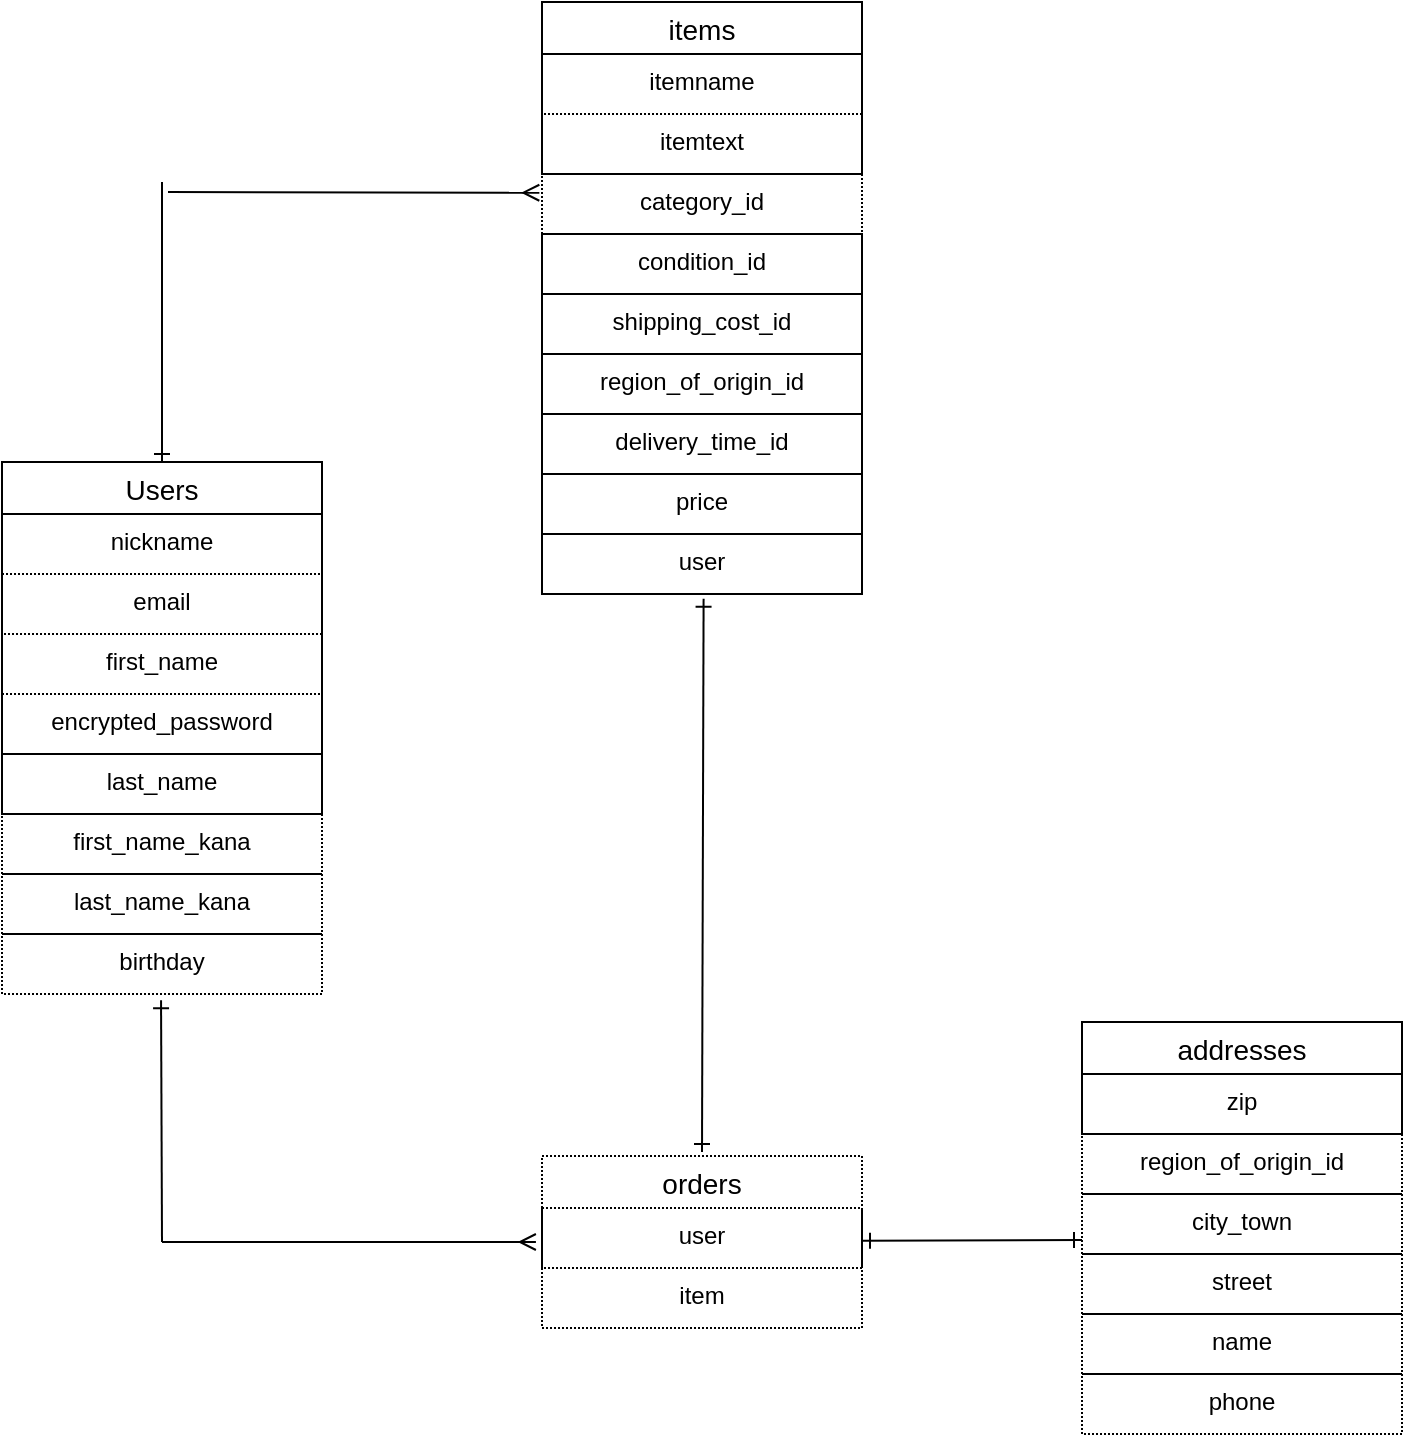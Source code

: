 <mxfile>
    <diagram id="gxQk09vPKFf7tg2IZLJJ" name="ページ1">
        <mxGraphModel dx="1133" dy="809" grid="1" gridSize="10" guides="1" tooltips="1" connect="1" arrows="1" fold="1" page="1" pageScale="1" pageWidth="827" pageHeight="1169" math="0" shadow="0">
            <root>
                <mxCell id="0"/>
                <mxCell id="1" parent="0"/>
                <mxCell id="6" value="items" style="swimlane;fontStyle=0;childLayout=stackLayout;horizontal=1;startSize=26;horizontalStack=0;resizeParent=1;resizeParentMax=0;resizeLast=0;collapsible=1;marginBottom=0;align=center;fontSize=14;" vertex="1" parent="1">
                    <mxGeometry x="370" y="140" width="160" height="86" as="geometry"/>
                </mxCell>
                <mxCell id="8" value="itemname" style="text;strokeColor=default;fillColor=none;spacingLeft=4;spacingRight=4;overflow=hidden;rotatable=0;points=[[0,0.5],[1,0.5]];portConstraint=eastwest;fontSize=12;align=center;perimeterSpacing=1;dashed=1;dashPattern=1 1;" vertex="1" parent="6">
                    <mxGeometry y="26" width="160" height="30" as="geometry"/>
                </mxCell>
                <mxCell id="9" value="itemtext" style="text;strokeColor=none;fillColor=none;spacingLeft=4;spacingRight=4;overflow=hidden;rotatable=0;points=[[0,0.5],[1,0.5]];portConstraint=eastwest;fontSize=12;align=center;" vertex="1" parent="6">
                    <mxGeometry y="56" width="160" height="30" as="geometry"/>
                </mxCell>
                <mxCell id="10" value="addresses" style="swimlane;fontStyle=0;childLayout=stackLayout;horizontal=1;startSize=26;horizontalStack=0;resizeParent=1;resizeParentMax=0;resizeLast=0;collapsible=1;marginBottom=0;align=center;fontSize=14;" vertex="1" parent="1">
                    <mxGeometry x="640" y="650" width="160" height="56" as="geometry"/>
                </mxCell>
                <mxCell id="39" value="zip" style="text;strokeColor=default;fillColor=none;spacingLeft=4;spacingRight=4;overflow=hidden;rotatable=0;points=[[0,0.5],[1,0.5]];portConstraint=eastwest;fontSize=12;align=center;dashed=1;dashPattern=1 1;" vertex="1" parent="10">
                    <mxGeometry y="26" width="160" height="30" as="geometry"/>
                </mxCell>
                <mxCell id="21" style="edgeStyle=none;html=1;exitX=0.497;exitY=1.104;exitDx=0;exitDy=0;endArrow=none;endFill=0;startArrow=ERone;startFill=0;exitPerimeter=0;" edge="1" parent="1" source="55">
                    <mxGeometry relative="1" as="geometry">
                        <mxPoint x="180" y="760" as="targetPoint"/>
                        <mxPoint x="179.38" y="646" as="sourcePoint"/>
                    </mxGeometry>
                </mxCell>
                <mxCell id="33" value="" style="endArrow=ERmany;html=1;rounded=0;startArrow=none;startFill=0;endFill=0;entryX=-0.027;entryY=-0.021;entryDx=0;entryDy=0;entryPerimeter=0;" edge="1" parent="1">
                    <mxGeometry relative="1" as="geometry">
                        <mxPoint x="183" y="235" as="sourcePoint"/>
                        <mxPoint x="368.68" y="235.37" as="targetPoint"/>
                        <Array as="points"/>
                    </mxGeometry>
                </mxCell>
                <mxCell id="34" value="" style="endArrow=ERone;html=1;rounded=0;startArrow=ERone;startFill=0;endFill=0;" edge="1" parent="1">
                    <mxGeometry relative="1" as="geometry">
                        <mxPoint x="530" y="759.38" as="sourcePoint"/>
                        <mxPoint x="640" y="759" as="targetPoint"/>
                    </mxGeometry>
                </mxCell>
                <mxCell id="44" value="Users" style="swimlane;fontStyle=0;childLayout=stackLayout;horizontal=1;startSize=26;horizontalStack=0;resizeParent=1;resizeParentMax=0;resizeLast=0;collapsible=1;marginBottom=0;align=center;fontSize=14;" vertex="1" parent="1">
                    <mxGeometry x="100" y="370" width="160" height="176" as="geometry"/>
                </mxCell>
                <mxCell id="45" value="nickname" style="text;strokeColor=none;fillColor=none;spacingLeft=4;spacingRight=4;overflow=hidden;rotatable=0;points=[[0,0.5],[1,0.5]];portConstraint=eastwest;fontSize=12;align=center;" vertex="1" parent="44">
                    <mxGeometry y="26" width="160" height="30" as="geometry"/>
                </mxCell>
                <mxCell id="47" value="email" style="text;strokeColor=default;fillColor=none;spacingLeft=4;spacingRight=4;overflow=hidden;rotatable=0;points=[[0,0.5],[1,0.5]];portConstraint=eastwest;fontSize=12;align=center;dashed=1;dashPattern=1 1;" vertex="1" parent="44">
                    <mxGeometry y="56" width="160" height="30" as="geometry"/>
                </mxCell>
                <mxCell id="50" value="first_name" style="text;strokeColor=none;fillColor=none;spacingLeft=4;spacingRight=4;overflow=hidden;rotatable=0;points=[[0,0.5],[1,0.5]];portConstraint=eastwest;fontSize=12;align=center;" vertex="1" parent="44">
                    <mxGeometry y="86" width="160" height="30" as="geometry"/>
                </mxCell>
                <mxCell id="48" value="encrypted_password" style="text;strokeColor=default;fillColor=none;spacingLeft=4;spacingRight=4;overflow=hidden;rotatable=0;points=[[0,0.5],[1,0.5]];portConstraint=eastwest;fontSize=12;align=center;dashed=1;dashPattern=1 1;" vertex="1" parent="44">
                    <mxGeometry y="116" width="160" height="30" as="geometry"/>
                </mxCell>
                <mxCell id="51" value="last_name" style="text;strokeColor=default;fillColor=none;spacingLeft=4;spacingRight=4;overflow=hidden;rotatable=0;points=[[0,0.5],[1,0.5]];portConstraint=eastwest;fontSize=12;align=center;dashed=1;dashPattern=1 1;" vertex="1" parent="44">
                    <mxGeometry y="146" width="160" height="30" as="geometry"/>
                </mxCell>
                <mxCell id="53" value="first_name_kana" style="text;strokeColor=default;fillColor=none;spacingLeft=4;spacingRight=4;overflow=hidden;rotatable=0;points=[[0,0.5],[1,0.5]];portConstraint=eastwest;fontSize=12;align=center;dashed=1;dashPattern=1 1;" vertex="1" parent="1">
                    <mxGeometry x="100" y="546" width="160" height="30" as="geometry"/>
                </mxCell>
                <mxCell id="54" value="last_name_kana" style="text;strokeColor=default;fillColor=none;spacingLeft=4;spacingRight=4;overflow=hidden;rotatable=0;points=[[0,0.5],[1,0.5]];portConstraint=eastwest;fontSize=12;align=center;dashed=1;dashPattern=1 1;" vertex="1" parent="1">
                    <mxGeometry x="100" y="576" width="160" height="30" as="geometry"/>
                </mxCell>
                <mxCell id="55" value="birthday" style="text;strokeColor=default;fillColor=none;spacingLeft=4;spacingRight=4;overflow=hidden;rotatable=0;points=[[0,0.5],[1,0.5]];portConstraint=eastwest;fontSize=12;align=center;dashed=1;dashPattern=1 1;" vertex="1" parent="1">
                    <mxGeometry x="100" y="606" width="160" height="30" as="geometry"/>
                </mxCell>
                <mxCell id="56" value="category_id" style="text;strokeColor=default;fillColor=none;spacingLeft=4;spacingRight=4;overflow=hidden;rotatable=0;points=[[0,0.5],[1,0.5]];portConstraint=eastwest;fontSize=12;align=center;dashed=1;dashPattern=1 1;" vertex="1" parent="1">
                    <mxGeometry x="370" y="226" width="160" height="30" as="geometry"/>
                </mxCell>
                <mxCell id="57" value="condition_id" style="text;strokeColor=default;fillColor=none;spacingLeft=4;spacingRight=4;overflow=hidden;rotatable=0;points=[[0,0.5],[1,0.5]];portConstraint=eastwest;fontSize=12;align=center;" vertex="1" parent="1">
                    <mxGeometry x="370" y="256" width="160" height="30" as="geometry"/>
                </mxCell>
                <mxCell id="58" value=" shipping_cost_id" style="text;strokeColor=default;fillColor=none;spacingLeft=4;spacingRight=4;overflow=hidden;rotatable=0;points=[[0,0.5],[1,0.5]];portConstraint=eastwest;fontSize=12;align=center;" vertex="1" parent="1">
                    <mxGeometry x="370" y="286" width="160" height="30" as="geometry"/>
                </mxCell>
                <mxCell id="59" value="region_of_origin_id" style="text;strokeColor=default;fillColor=none;spacingLeft=4;spacingRight=4;overflow=hidden;rotatable=0;points=[[0,0.5],[1,0.5]];portConstraint=eastwest;fontSize=12;align=center;" vertex="1" parent="1">
                    <mxGeometry x="370" y="316" width="160" height="30" as="geometry"/>
                </mxCell>
                <mxCell id="60" value="delivery_time_id" style="text;strokeColor=default;fillColor=none;spacingLeft=4;spacingRight=4;overflow=hidden;rotatable=0;points=[[0,0.5],[1,0.5]];portConstraint=eastwest;fontSize=12;align=center;" vertex="1" parent="1">
                    <mxGeometry x="370" y="346" width="160" height="30" as="geometry"/>
                </mxCell>
                <mxCell id="61" value="price" style="text;strokeColor=default;fillColor=none;spacingLeft=4;spacingRight=4;overflow=hidden;rotatable=0;points=[[0,0.5],[1,0.5]];portConstraint=eastwest;fontSize=12;align=center;" vertex="1" parent="1">
                    <mxGeometry x="370" y="376" width="160" height="30" as="geometry"/>
                </mxCell>
                <mxCell id="62" value="user" style="text;strokeColor=default;fillColor=none;spacingLeft=4;spacingRight=4;overflow=hidden;rotatable=0;points=[[0,0.5],[1,0.5]];portConstraint=eastwest;fontSize=12;align=center;" vertex="1" parent="1">
                    <mxGeometry x="370" y="406" width="160" height="30" as="geometry"/>
                </mxCell>
                <mxCell id="63" value="region_of_origin_id" style="text;strokeColor=default;fillColor=none;spacingLeft=4;spacingRight=4;overflow=hidden;rotatable=0;points=[[0,0.5],[1,0.5]];portConstraint=eastwest;fontSize=12;align=center;dashed=1;dashPattern=1 1;" vertex="1" parent="1">
                    <mxGeometry x="640" y="706" width="160" height="30" as="geometry"/>
                </mxCell>
                <mxCell id="64" value="city_town" style="text;strokeColor=default;fillColor=none;spacingLeft=4;spacingRight=4;overflow=hidden;rotatable=0;points=[[0,0.5],[1,0.5]];portConstraint=eastwest;fontSize=12;align=center;dashed=1;dashPattern=1 1;" vertex="1" parent="1">
                    <mxGeometry x="640" y="736" width="160" height="30" as="geometry"/>
                </mxCell>
                <mxCell id="65" value="street" style="text;strokeColor=default;fillColor=none;spacingLeft=4;spacingRight=4;overflow=hidden;rotatable=0;points=[[0,0.5],[1,0.5]];portConstraint=eastwest;fontSize=12;align=center;dashed=1;dashPattern=1 1;" vertex="1" parent="1">
                    <mxGeometry x="640" y="766" width="160" height="30" as="geometry"/>
                </mxCell>
                <mxCell id="66" value="name&#10;" style="text;strokeColor=default;fillColor=none;spacingLeft=4;spacingRight=4;overflow=hidden;rotatable=0;points=[[0,0.5],[1,0.5]];portConstraint=eastwest;fontSize=12;align=center;dashed=1;dashPattern=1 1;" vertex="1" parent="1">
                    <mxGeometry x="640" y="796" width="160" height="30" as="geometry"/>
                </mxCell>
                <mxCell id="67" value="phone" style="text;strokeColor=default;fillColor=none;spacingLeft=4;spacingRight=4;overflow=hidden;rotatable=0;points=[[0,0.5],[1,0.5]];portConstraint=eastwest;fontSize=12;align=center;dashed=1;dashPattern=1 1;" vertex="1" parent="1">
                    <mxGeometry x="640" y="826" width="160" height="30" as="geometry"/>
                </mxCell>
                <mxCell id="81" value="orders" style="swimlane;fontStyle=0;childLayout=stackLayout;horizontal=1;startSize=26;horizontalStack=0;resizeParent=1;resizeParentMax=0;resizeLast=0;collapsible=1;marginBottom=0;align=center;fontSize=14;dashed=1;dashPattern=1 1;strokeColor=default;fillColor=none;" vertex="1" parent="1">
                    <mxGeometry x="370" y="717" width="160" height="86" as="geometry"/>
                </mxCell>
                <mxCell id="13" value="user" style="text;strokeColor=default;fillColor=none;spacingLeft=4;spacingRight=4;overflow=hidden;rotatable=0;points=[[0,0.5],[1,0.5]];portConstraint=eastwest;fontSize=12;align=center;dashed=1;dashPattern=1 1;" vertex="1" parent="81">
                    <mxGeometry y="26" width="160" height="30" as="geometry"/>
                </mxCell>
                <mxCell id="37" value="item" style="text;strokeColor=none;fillColor=none;spacingLeft=4;spacingRight=4;overflow=hidden;rotatable=0;points=[[0,0.5],[1,0.5]];portConstraint=eastwest;fontSize=12;align=center;dashed=1;dashPattern=1 1;" vertex="1" parent="81">
                    <mxGeometry y="56" width="160" height="30" as="geometry"/>
                </mxCell>
                <mxCell id="85" style="edgeStyle=none;html=1;exitX=0.5;exitY=0;exitDx=0;exitDy=0;endArrow=none;endFill=0;startArrow=ERone;startFill=0;" edge="1" parent="1" source="44">
                    <mxGeometry relative="1" as="geometry">
                        <mxPoint x="180" y="230" as="targetPoint"/>
                        <mxPoint x="140.0" y="180" as="sourcePoint"/>
                    </mxGeometry>
                </mxCell>
                <mxCell id="31" value="" style="endArrow=ERmany;html=1;rounded=0;entryX=-0.019;entryY=0.133;entryDx=0;entryDy=0;entryPerimeter=0;endFill=0;" edge="1" parent="1">
                    <mxGeometry relative="1" as="geometry">
                        <mxPoint x="180" y="760.01" as="sourcePoint"/>
                        <mxPoint x="366.96" y="760" as="targetPoint"/>
                    </mxGeometry>
                </mxCell>
                <mxCell id="93" value="" style="endArrow=ERone;html=1;rounded=0;exitX=0.505;exitY=1.146;exitDx=0;exitDy=0;exitPerimeter=0;startArrow=ERone;startFill=0;endFill=0;entryX=0.5;entryY=0;entryDx=0;entryDy=0;" edge="1" parent="1">
                    <mxGeometry relative="1" as="geometry">
                        <mxPoint x="450.8" y="438.38" as="sourcePoint"/>
                        <mxPoint x="450" y="715.0" as="targetPoint"/>
                    </mxGeometry>
                </mxCell>
            </root>
        </mxGraphModel>
    </diagram>
</mxfile>